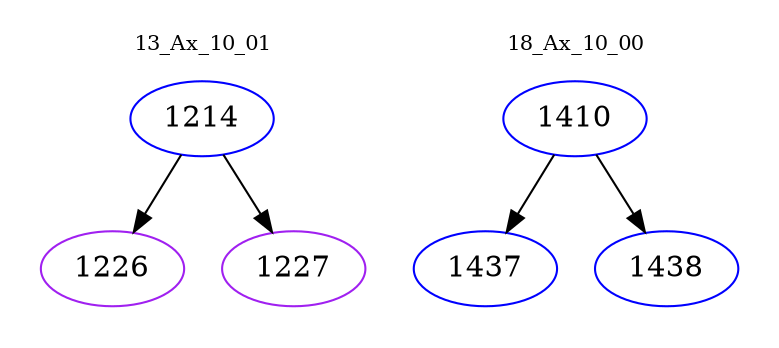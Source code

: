 digraph{
subgraph cluster_0 {
color = white
label = "13_Ax_10_01";
fontsize=10;
T0_1214 [label="1214", color="blue"]
T0_1214 -> T0_1226 [color="black"]
T0_1226 [label="1226", color="purple"]
T0_1214 -> T0_1227 [color="black"]
T0_1227 [label="1227", color="purple"]
}
subgraph cluster_1 {
color = white
label = "18_Ax_10_00";
fontsize=10;
T1_1410 [label="1410", color="blue"]
T1_1410 -> T1_1437 [color="black"]
T1_1437 [label="1437", color="blue"]
T1_1410 -> T1_1438 [color="black"]
T1_1438 [label="1438", color="blue"]
}
}

